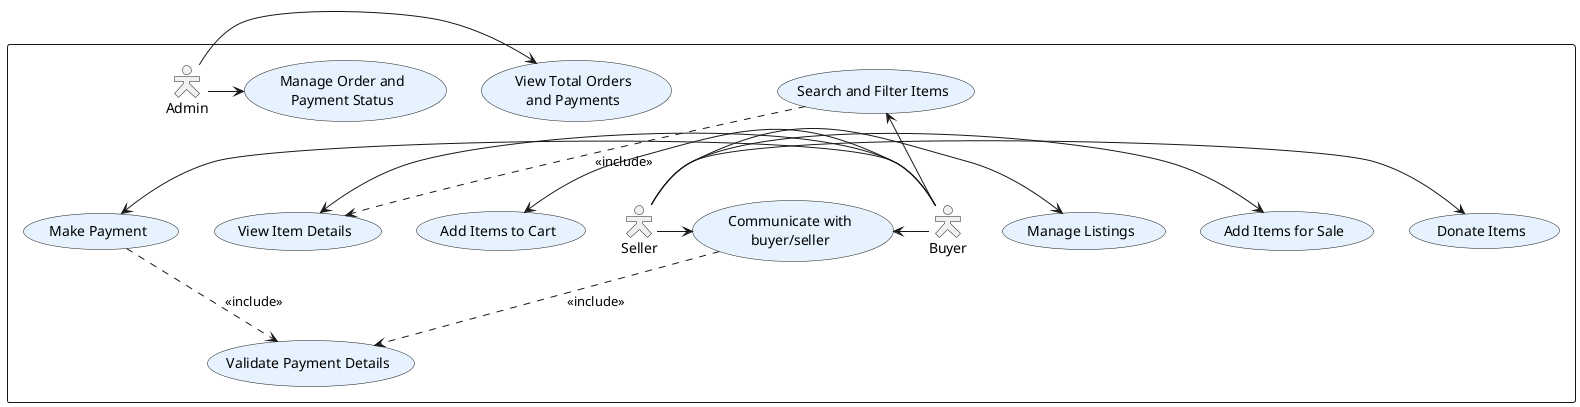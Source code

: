 @startuml
skinparam backgroundColor white
skinparam usecaseBackgroundColor #E6F3FF
skinparam actorStyle Hollow

rectangle {
    actor Seller
    actor Buyer
    actor Admin

    usecase "Donate Items" as donate
    usecase "Add Items for Sale" as addItems
    usecase "Manage Listings" as manage
    usecase "Communicate with\nbuyer/seller" as communicate
    usecase "Add Items to Cart" as cart
    usecase "Search and Filter Items" as search
    usecase "View Item Details" as view
    usecase "Make Payment" as payment
    usecase "Validate Payment Details" as validate
    usecase "View Total Orders\nand Payments" as viewOrders
    usecase "Manage Order and\nPayment Status" as manageStatus

    Seller -right-> donate
    Seller -right-> addItems
    Seller -right-> manage
    Seller -right-> communicate

    Buyer -left-> cart
    Buyer -left-> search
    Buyer -left-> view
    Buyer -left-> payment
    Buyer -left-> communicate

    Admin -right-> viewOrders
    Admin -right-> manageStatus

    search ..> view : <<include>>
    communicate ..> validate : <<include>>
    payment ..> validate : <<include>>
}

@enduml 